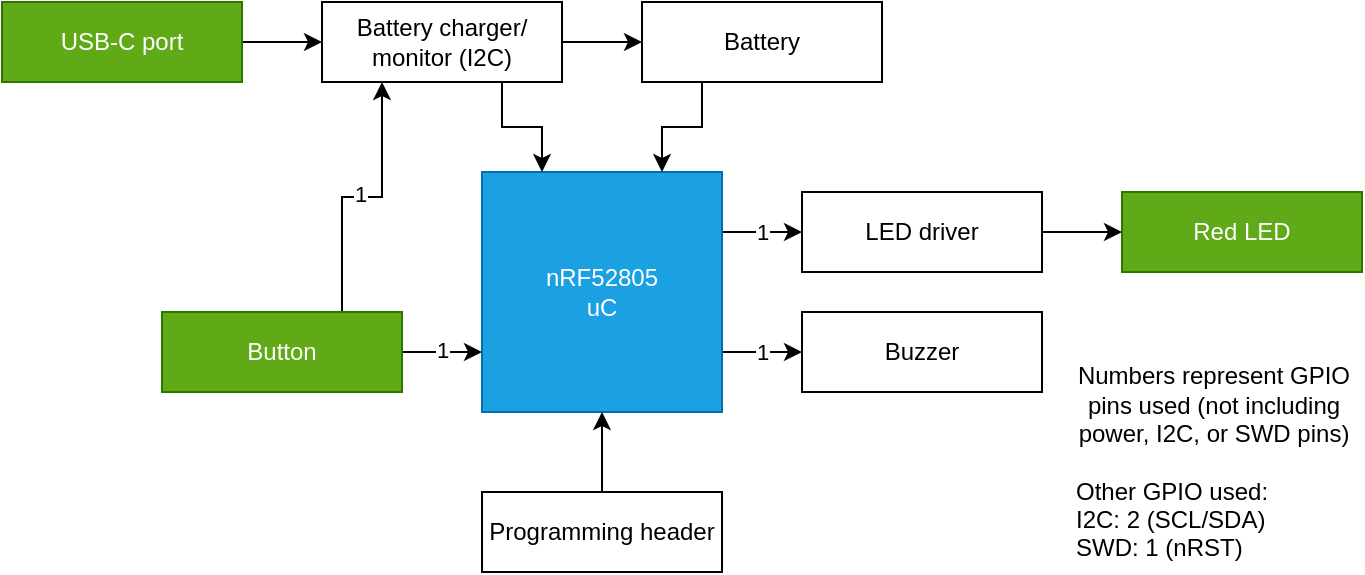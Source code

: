 <mxfile version="24.7.5">
  <diagram name="Page-1" id="b-hXU5d7v4bI59rn8OH2">
    <mxGraphModel dx="869" dy="590" grid="1" gridSize="5" guides="1" tooltips="1" connect="1" arrows="1" fold="1" page="1" pageScale="1" pageWidth="1100" pageHeight="850" math="0" shadow="0">
      <root>
        <mxCell id="0" />
        <mxCell id="1" parent="0" />
        <mxCell id="JPSjPqsW3roWkfqV_JE0-22" style="edgeStyle=orthogonalEdgeStyle;rounded=0;orthogonalLoop=1;jettySize=auto;html=1;exitX=1;exitY=0.25;exitDx=0;exitDy=0;entryX=0;entryY=0.5;entryDx=0;entryDy=0;" parent="1" source="JPSjPqsW3roWkfqV_JE0-1" target="JPSjPqsW3roWkfqV_JE0-10" edge="1">
          <mxGeometry relative="1" as="geometry" />
        </mxCell>
        <mxCell id="JPSjPqsW3roWkfqV_JE0-30" value="1" style="edgeLabel;html=1;align=center;verticalAlign=middle;resizable=0;points=[];" parent="JPSjPqsW3roWkfqV_JE0-22" vertex="1" connectable="0">
          <mxGeometry x="-0.26" y="1" relative="1" as="geometry">
            <mxPoint x="5" y="1" as="offset" />
          </mxGeometry>
        </mxCell>
        <mxCell id="JPSjPqsW3roWkfqV_JE0-23" value="" style="edgeStyle=orthogonalEdgeStyle;rounded=0;orthogonalLoop=1;jettySize=auto;html=1;exitX=1;exitY=0.75;exitDx=0;exitDy=0;" parent="1" source="JPSjPqsW3roWkfqV_JE0-1" target="JPSjPqsW3roWkfqV_JE0-4" edge="1">
          <mxGeometry relative="1" as="geometry" />
        </mxCell>
        <mxCell id="JPSjPqsW3roWkfqV_JE0-29" value="1" style="edgeLabel;html=1;align=center;verticalAlign=middle;resizable=0;points=[];" parent="JPSjPqsW3roWkfqV_JE0-23" vertex="1" connectable="0">
          <mxGeometry x="-0.099" relative="1" as="geometry">
            <mxPoint x="2" as="offset" />
          </mxGeometry>
        </mxCell>
        <mxCell id="JPSjPqsW3roWkfqV_JE0-1" value="nRF52805&lt;div&gt;uC&lt;/div&gt;" style="rounded=0;whiteSpace=wrap;html=1;fillColor=#1ba1e2;fontColor=#ffffff;strokeColor=#006EAF;" parent="1" vertex="1">
          <mxGeometry x="490" y="365" width="120" height="120" as="geometry" />
        </mxCell>
        <mxCell id="JPSjPqsW3roWkfqV_JE0-2" value="Red LED" style="rounded=0;whiteSpace=wrap;html=1;fillColor=#60a917;fontColor=#ffffff;strokeColor=#2D7600;" parent="1" vertex="1">
          <mxGeometry x="810" y="375" width="120" height="40" as="geometry" />
        </mxCell>
        <mxCell id="JPSjPqsW3roWkfqV_JE0-4" value="Buzzer" style="rounded=0;whiteSpace=wrap;html=1;" parent="1" vertex="1">
          <mxGeometry x="650" y="435" width="120" height="40" as="geometry" />
        </mxCell>
        <mxCell id="IxGwrkEJEmRVaj-48T7x-1" style="edgeStyle=orthogonalEdgeStyle;rounded=0;orthogonalLoop=1;jettySize=auto;html=1;exitX=0.25;exitY=1;exitDx=0;exitDy=0;entryX=0.75;entryY=0;entryDx=0;entryDy=0;" edge="1" parent="1" source="JPSjPqsW3roWkfqV_JE0-5" target="JPSjPqsW3roWkfqV_JE0-1">
          <mxGeometry relative="1" as="geometry" />
        </mxCell>
        <mxCell id="JPSjPqsW3roWkfqV_JE0-5" value="Battery" style="rounded=0;whiteSpace=wrap;html=1;" parent="1" vertex="1">
          <mxGeometry x="570" y="280" width="120" height="40" as="geometry" />
        </mxCell>
        <mxCell id="ulriXMYksRP9FhmdlJl3-11" value="" style="edgeStyle=orthogonalEdgeStyle;rounded=0;orthogonalLoop=1;jettySize=auto;html=1;" parent="1" source="JPSjPqsW3roWkfqV_JE0-7" target="JPSjPqsW3roWkfqV_JE0-11" edge="1">
          <mxGeometry relative="1" as="geometry" />
        </mxCell>
        <mxCell id="JPSjPqsW3roWkfqV_JE0-7" value="USB-C port" style="rounded=0;whiteSpace=wrap;html=1;fillColor=#60a917;fontColor=#ffffff;strokeColor=#2D7600;" parent="1" vertex="1">
          <mxGeometry x="250" y="280" width="120" height="40" as="geometry" />
        </mxCell>
        <mxCell id="JPSjPqsW3roWkfqV_JE0-25" value="" style="edgeStyle=orthogonalEdgeStyle;rounded=0;orthogonalLoop=1;jettySize=auto;html=1;" parent="1" source="JPSjPqsW3roWkfqV_JE0-8" target="JPSjPqsW3roWkfqV_JE0-1" edge="1">
          <mxGeometry relative="1" as="geometry" />
        </mxCell>
        <mxCell id="JPSjPqsW3roWkfqV_JE0-8" value="Programming header" style="rounded=0;whiteSpace=wrap;html=1;" parent="1" vertex="1">
          <mxGeometry x="490" y="525" width="120" height="40" as="geometry" />
        </mxCell>
        <mxCell id="JPSjPqsW3roWkfqV_JE0-24" value="" style="edgeStyle=orthogonalEdgeStyle;rounded=0;orthogonalLoop=1;jettySize=auto;html=1;" parent="1" source="JPSjPqsW3roWkfqV_JE0-10" target="JPSjPqsW3roWkfqV_JE0-2" edge="1">
          <mxGeometry relative="1" as="geometry" />
        </mxCell>
        <mxCell id="JPSjPqsW3roWkfqV_JE0-10" value="LED driver" style="rounded=0;whiteSpace=wrap;html=1;" parent="1" vertex="1">
          <mxGeometry x="650" y="375" width="120" height="40" as="geometry" />
        </mxCell>
        <mxCell id="ulriXMYksRP9FhmdlJl3-9" value="" style="edgeStyle=orthogonalEdgeStyle;rounded=0;orthogonalLoop=1;jettySize=auto;html=1;" parent="1" source="JPSjPqsW3roWkfqV_JE0-11" target="JPSjPqsW3roWkfqV_JE0-5" edge="1">
          <mxGeometry relative="1" as="geometry" />
        </mxCell>
        <mxCell id="IxGwrkEJEmRVaj-48T7x-2" style="edgeStyle=orthogonalEdgeStyle;rounded=0;orthogonalLoop=1;jettySize=auto;html=1;exitX=0.75;exitY=1;exitDx=0;exitDy=0;entryX=0.25;entryY=0;entryDx=0;entryDy=0;" edge="1" parent="1" source="JPSjPqsW3roWkfqV_JE0-11" target="JPSjPqsW3roWkfqV_JE0-1">
          <mxGeometry relative="1" as="geometry" />
        </mxCell>
        <mxCell id="JPSjPqsW3roWkfqV_JE0-11" value="Battery charger/ monitor (I2C)" style="rounded=0;whiteSpace=wrap;html=1;" parent="1" vertex="1">
          <mxGeometry x="410" y="280" width="120" height="40" as="geometry" />
        </mxCell>
        <mxCell id="JPSjPqsW3roWkfqV_JE0-17" style="edgeStyle=orthogonalEdgeStyle;rounded=0;orthogonalLoop=1;jettySize=auto;html=1;exitX=1;exitY=0.5;exitDx=0;exitDy=0;entryX=0;entryY=0.75;entryDx=0;entryDy=0;" parent="1" source="JPSjPqsW3roWkfqV_JE0-12" target="JPSjPqsW3roWkfqV_JE0-1" edge="1">
          <mxGeometry relative="1" as="geometry" />
        </mxCell>
        <mxCell id="JPSjPqsW3roWkfqV_JE0-37" value="1" style="edgeLabel;html=1;align=center;verticalAlign=middle;resizable=0;points=[];" parent="JPSjPqsW3roWkfqV_JE0-17" vertex="1" connectable="0">
          <mxGeometry x="-0.008" y="1" relative="1" as="geometry">
            <mxPoint as="offset" />
          </mxGeometry>
        </mxCell>
        <mxCell id="IxGwrkEJEmRVaj-48T7x-3" style="edgeStyle=orthogonalEdgeStyle;rounded=0;orthogonalLoop=1;jettySize=auto;html=1;exitX=0.75;exitY=0;exitDx=0;exitDy=0;entryX=0.25;entryY=1;entryDx=0;entryDy=0;" edge="1" parent="1" source="JPSjPqsW3roWkfqV_JE0-12" target="JPSjPqsW3roWkfqV_JE0-11">
          <mxGeometry relative="1" as="geometry" />
        </mxCell>
        <mxCell id="IxGwrkEJEmRVaj-48T7x-4" value="1" style="edgeLabel;html=1;align=center;verticalAlign=middle;resizable=0;points=[];" vertex="1" connectable="0" parent="IxGwrkEJEmRVaj-48T7x-3">
          <mxGeometry x="-0.024" y="2" relative="1" as="geometry">
            <mxPoint as="offset" />
          </mxGeometry>
        </mxCell>
        <mxCell id="JPSjPqsW3roWkfqV_JE0-12" value="Button" style="rounded=0;whiteSpace=wrap;html=1;fillColor=#60a917;fontColor=#ffffff;strokeColor=#2D7600;" parent="1" vertex="1">
          <mxGeometry x="330" y="435" width="120" height="40" as="geometry" />
        </mxCell>
        <mxCell id="JPSjPqsW3roWkfqV_JE0-39" value="&lt;div style=&quot;text-align: center;&quot;&gt;&lt;span style=&quot;background-color: initial;&quot;&gt;Numbers represent GPIO pins used (not including power, I2C, or SWD pins)&lt;/span&gt;&lt;/div&gt;&lt;br&gt;Other GPIO used:&lt;br&gt;I2C: 2 (SCL/SDA)&lt;br&gt;&lt;div style=&quot;&quot;&gt;&lt;span style=&quot;background-color: initial;&quot;&gt;SWD: 1 (nRST)&lt;br&gt;&lt;/span&gt;&lt;/div&gt;" style="text;html=1;align=left;verticalAlign=middle;whiteSpace=wrap;rounded=0;" parent="1" vertex="1">
          <mxGeometry x="785" y="460" width="140" height="100" as="geometry" />
        </mxCell>
      </root>
    </mxGraphModel>
  </diagram>
</mxfile>
